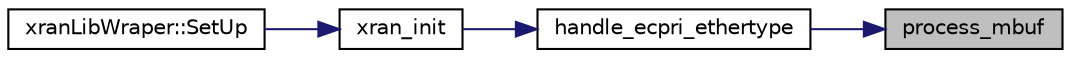 digraph "process_mbuf"
{
 // LATEX_PDF_SIZE
  edge [fontname="Helvetica",fontsize="10",labelfontname="Helvetica",labelfontsize="10"];
  node [fontname="Helvetica",fontsize="10",shape=record];
  rankdir="RL";
  Node1 [label="process_mbuf",height=0.2,width=0.4,color="black", fillcolor="grey75", style="filled", fontcolor="black",tooltip=" "];
  Node1 -> Node2 [dir="back",color="midnightblue",fontsize="10",style="solid",fontname="Helvetica"];
  Node2 [label="handle_ecpri_ethertype",height=0.2,width=0.4,color="black", fillcolor="white", style="filled",URL="$xran__main_8c.html#a7a412a9cd0ac919dccb2112fb386d64a",tooltip=" "];
  Node2 -> Node3 [dir="back",color="midnightblue",fontsize="10",style="solid",fontname="Helvetica"];
  Node3 [label="xran_init",height=0.2,width=0.4,color="black", fillcolor="white", style="filled",URL="$xran__main_8c.html#a4ea0e9c036a1dc7605f53f1f862f4952",tooltip=" "];
  Node3 -> Node4 [dir="back",color="midnightblue",fontsize="10",style="solid",fontname="Helvetica"];
  Node4 [label="xranLibWraper::SetUp",height=0.2,width=0.4,color="black", fillcolor="white", style="filled",URL="$classxran_lib_wraper.html#a126b53d8cc57521b34496dbe3a26621f",tooltip=" "];
}
